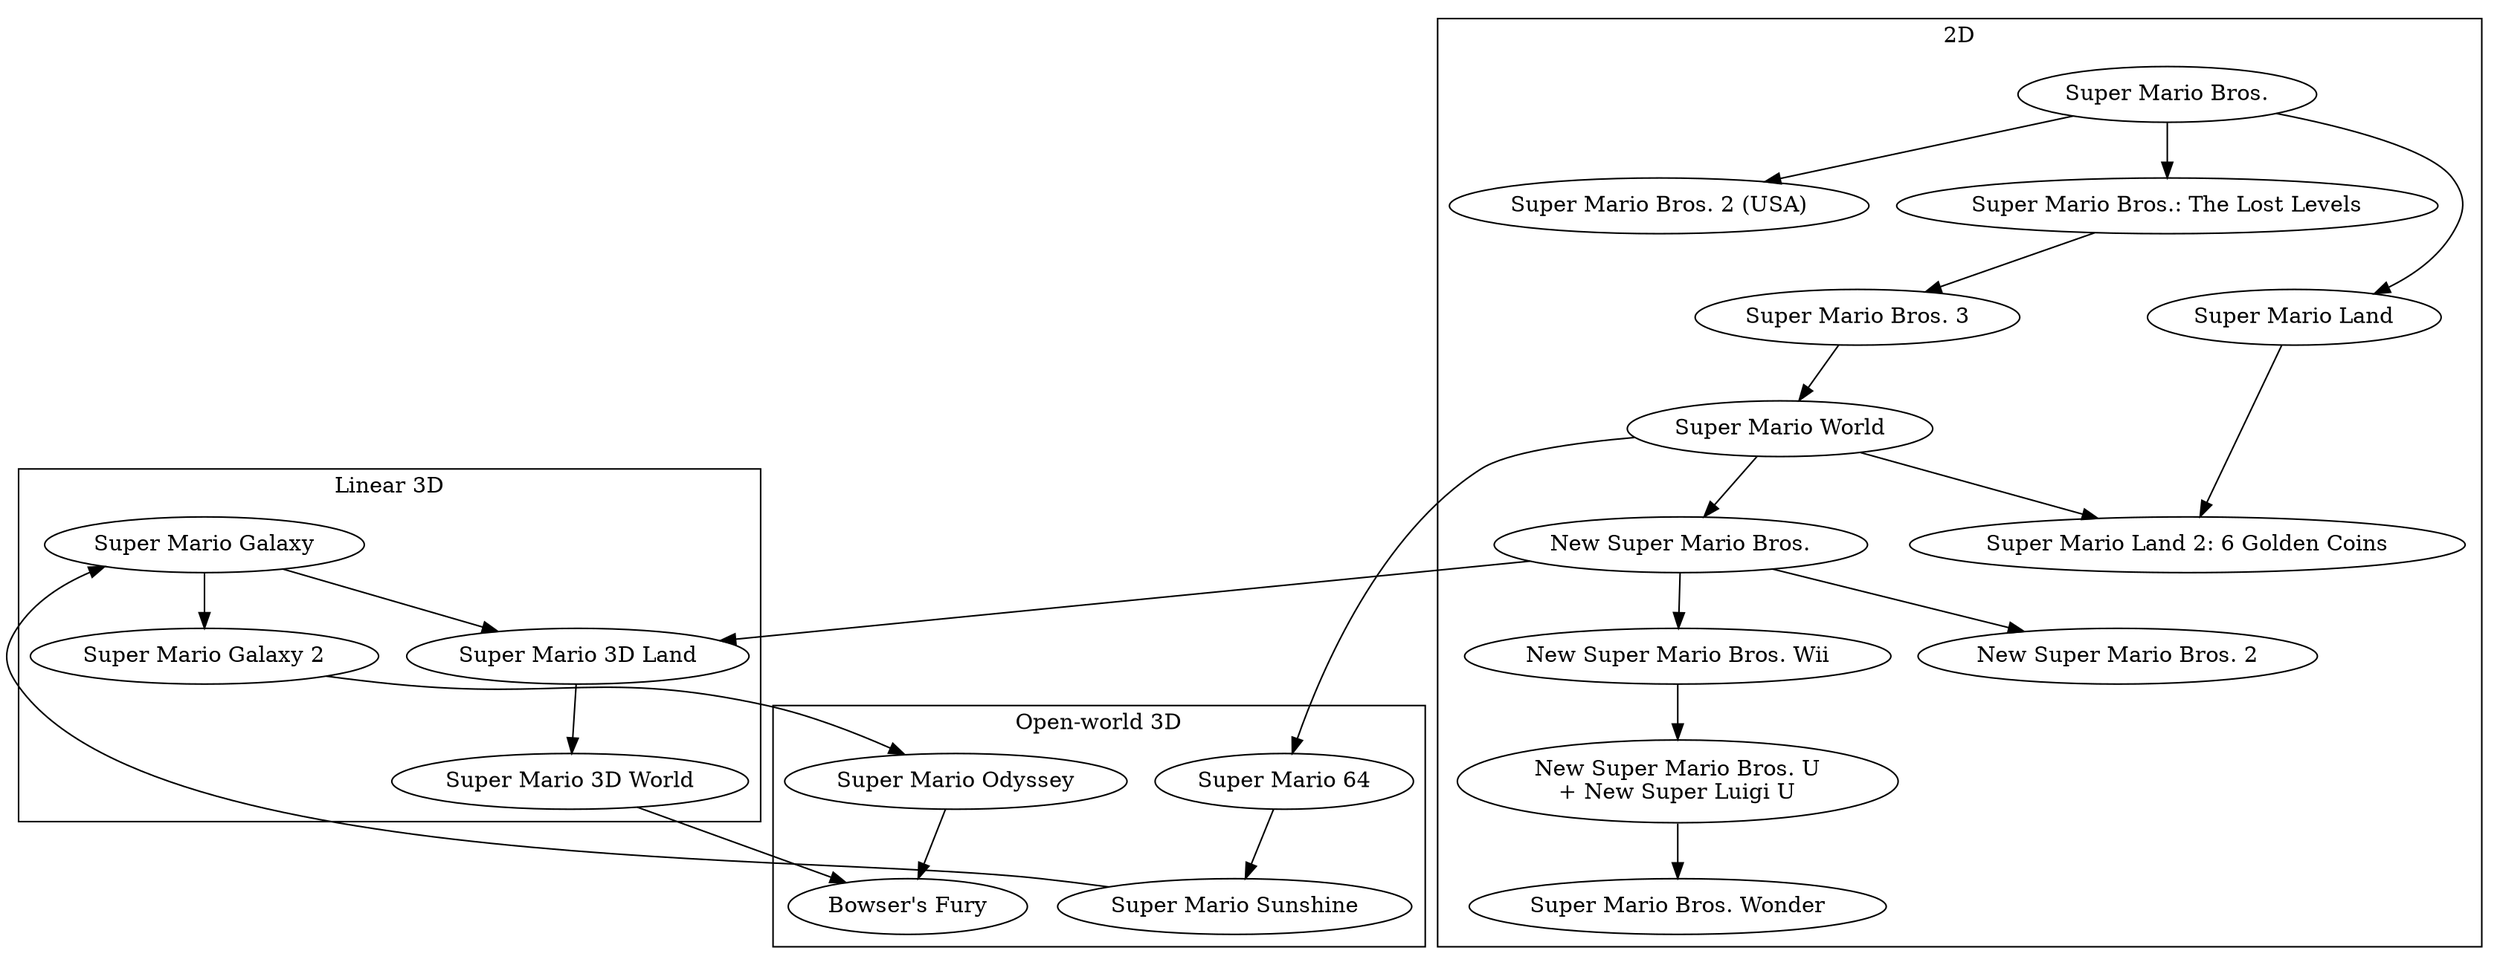 digraph {
    subgraph cluster_2d {
        label="2D";
        smb [label="Super Mario Bros."]
        smb2usa [label="Super Mario Bros. 2 (USA)"]
        smb2 [label="Super Mario Bros.: The Lost Levels"]
        smb3 [label="Super Mario Bros. 3"]
        smw [label="Super Mario World"]
        sml [label="Super Mario Land"]
        sml2 [label="Super Mario Land 2: 6 Golden Coins"]
        nsmb [label="New Super Mario Bros."]
        nsmbwii [label="New Super Mario Bros. Wii"]
        nsmb2 [label="New Super Mario Bros. 2"]
        nsmbu [label="New Super Mario Bros. U\n+ New Super Luigi U"]
        wonder [label="Super Mario Bros. Wonder"]
    }
    subgraph cluster_openworld {
        label="Open-world 3D";
        sm64 [label="Super Mario 64"]
        sunshine [label="Super Mario Sunshine"]
        odd [label="Super Mario Odyssey"]
        fury [label="Bowser's Fury"]
    }
    subgraph cluster_lin3d {
        label="Linear 3D";
        galaxy [label="Super Mario Galaxy"]
        galaxy2 [label="Super Mario Galaxy 2"]
        sm3dl [label="Super Mario 3D Land"]
        sm3dw [label="Super Mario 3D World"]
    }
    smb -> smb2
    smb -> sml
    smb -> smb2usa
    smb2 -> smb3
    smb3 -> smw
    sml -> sml2
    smw -> sml2
    smw -> sm64
    sm64 -> sunshine
    sunshine -> galaxy
    galaxy -> galaxy2
    galaxy2 -> odd
    odd -> fury
    smw -> nsmb
    nsmb -> nsmbwii
    nsmb -> nsmb2
    nsmbwii -> nsmbu
    nsmbu -> wonder
    galaxy -> sm3dl
    nsmb -> sm3dl
    sm3dl -> sm3dw
    sm3dw -> fury
}
